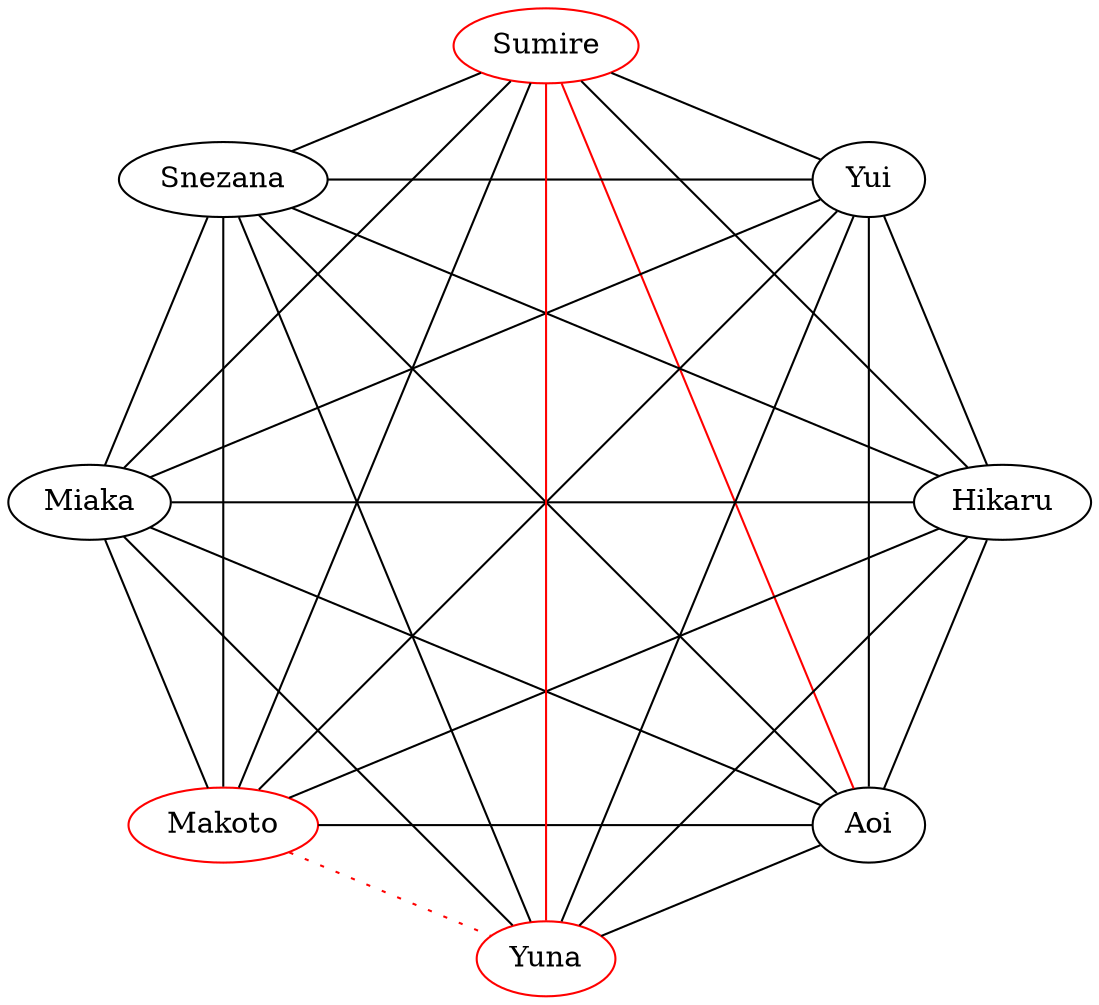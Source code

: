 strict graph {
    layout = "circo"


    // Individual player states

    "Aoi"
    "Hikaru"
    "Makoto" [ color = red ]
    "Miaka"
    "Snezana"
    "Sumire" [ color = red ]
    "Yui"
    "Yuna" [ color = red ]


    // Relationship states

    "Aoi" -- "Hikaru"
    "Aoi" -- "Makoto"
    "Aoi" -- "Miaka"
    "Aoi" -- "Snezana"
    "Aoi" -- "Sumire" [ color = red ]
    "Aoi" -- "Yui"
    "Aoi" -- "Yuna"
    "Hikaru" -- "Makoto"
    "Hikaru" -- "Miaka"
    "Hikaru" -- "Snezana"
    "Hikaru" -- "Sumire"
    "Hikaru" -- "Yui"
    "Hikaru" -- "Yuna"
    "Makoto" -- "Miaka"
    "Makoto" -- "Snezana"
    "Makoto" -- "Sumire"
    "Makoto" -- "Yui"
    "Makoto" -- "Yuna" [ color = red, style = dotted ]
    "Miaka" -- "Snezana"
    "Miaka" -- "Sumire"
    "Miaka" -- "Yui"
    "Miaka" -- "Yuna"
    "Snezana" -- "Sumire"
    "Snezana" -- "Yui"
    "Snezana" -- "Yuna"
    "Sumire" -- "Yui"
    "Sumire" -- "Yuna" [ color = red ]
    "Yui" -- "Yuna"
}
